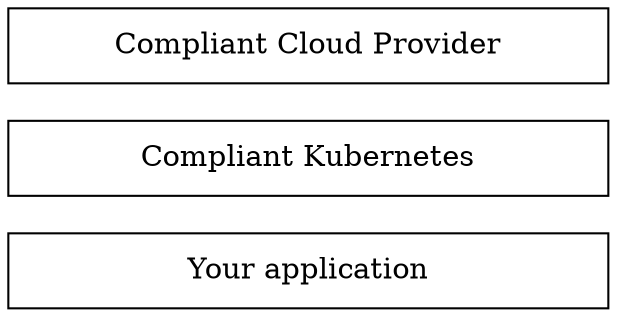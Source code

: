 digraph system {
  rankdir="LR";
  node [shape=box, width="4pt"];

  "Your application"
  "Compliant Kubernetes"[
    image="logo.png",
    imagepos="ml",
    imagescale="height",
    fixedsize=true
  ]
  "Compliant Cloud Provider"
}

